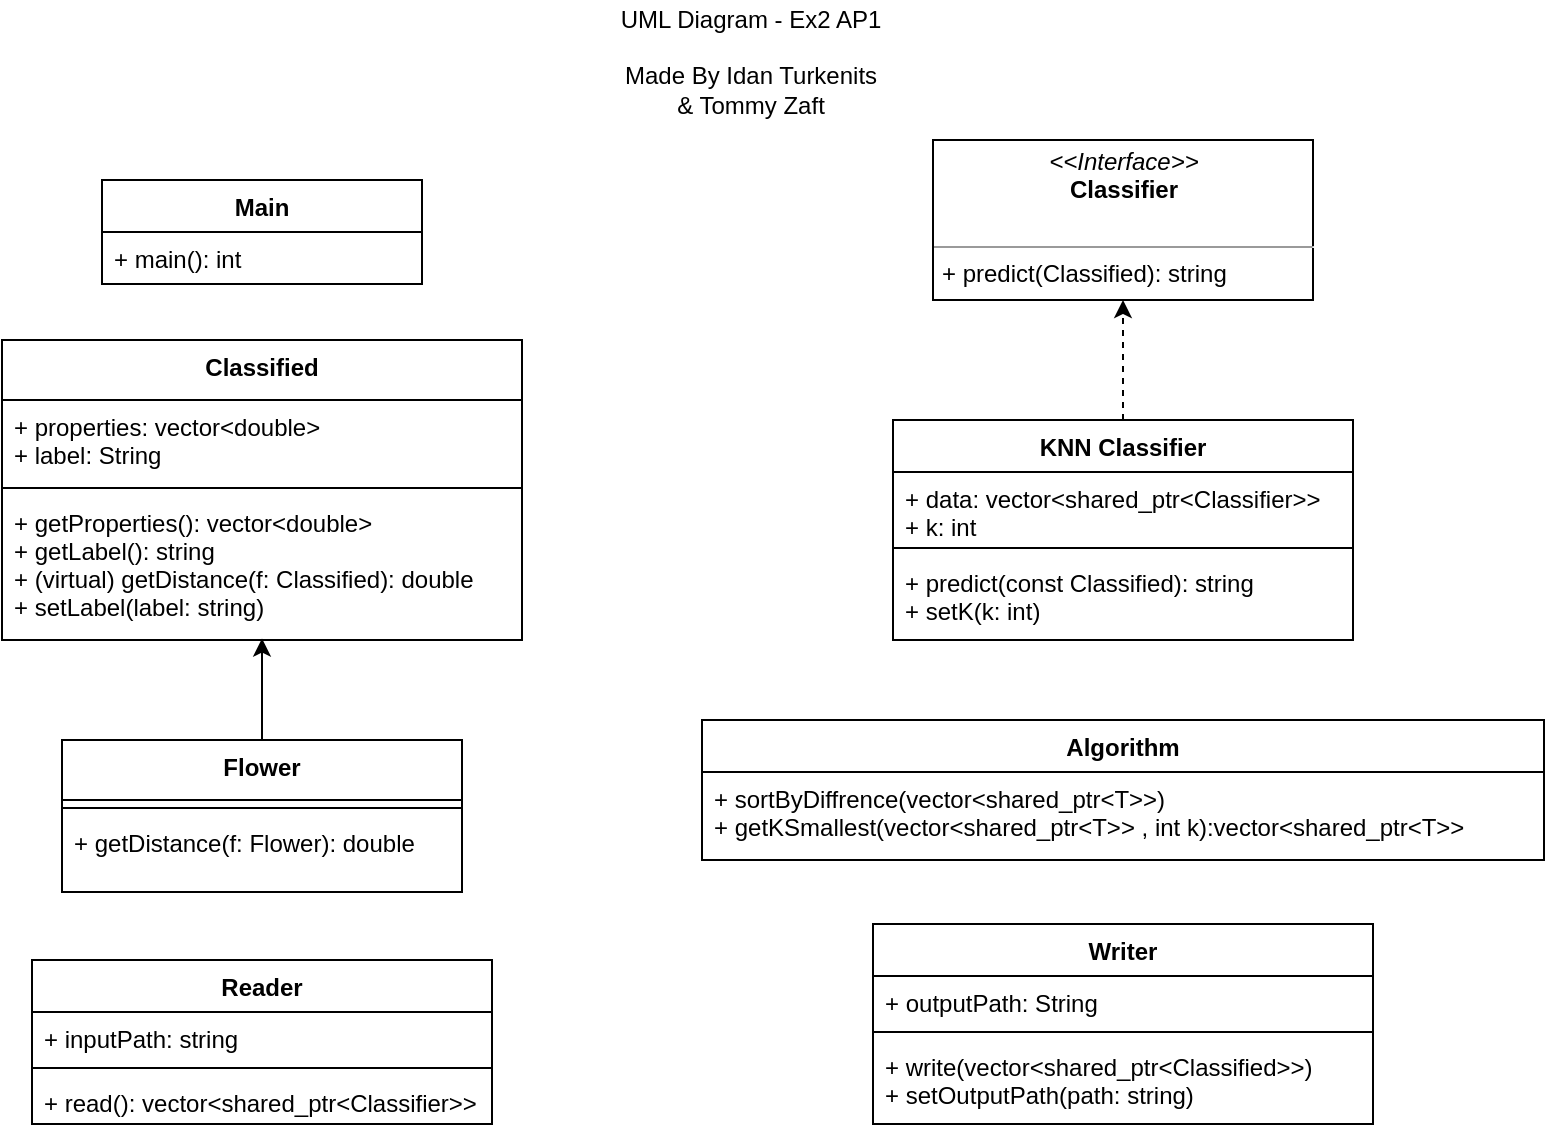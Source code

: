 <mxfile>
    <diagram id="C5RBs43oDa-KdzZeNtuy" name="Page-1">
        <mxGraphModel dx="1146" dy="790" grid="1" gridSize="10" guides="1" tooltips="1" connect="1" arrows="1" fold="1" page="1" pageScale="1" pageWidth="827" pageHeight="1169" math="0" shadow="0">
            <root>
                <mxCell id="WIyWlLk6GJQsqaUBKTNV-0"/>
                <mxCell id="WIyWlLk6GJQsqaUBKTNV-1" parent="WIyWlLk6GJQsqaUBKTNV-0"/>
                <mxCell id="8ABx8KzGzujFoB0wgl1V-0" value="Reader" style="swimlane;fontStyle=1;align=center;verticalAlign=top;childLayout=stackLayout;horizontal=1;startSize=26;horizontalStack=0;resizeParent=1;resizeParentMax=0;resizeLast=0;collapsible=1;marginBottom=0;" parent="WIyWlLk6GJQsqaUBKTNV-1" vertex="1">
                    <mxGeometry x="55" y="540" width="230" height="82" as="geometry">
                        <mxRectangle x="190" y="420" width="70" height="26" as="alternateBounds"/>
                    </mxGeometry>
                </mxCell>
                <mxCell id="8ABx8KzGzujFoB0wgl1V-1" value="+ inputPath: string&#10;" style="text;strokeColor=none;fillColor=none;align=left;verticalAlign=top;spacingLeft=4;spacingRight=4;overflow=hidden;rotatable=0;points=[[0,0.5],[1,0.5]];portConstraint=eastwest;" parent="8ABx8KzGzujFoB0wgl1V-0" vertex="1">
                    <mxGeometry y="26" width="230" height="24" as="geometry"/>
                </mxCell>
                <mxCell id="8ABx8KzGzujFoB0wgl1V-2" value="" style="line;strokeWidth=1;fillColor=none;align=left;verticalAlign=middle;spacingTop=-1;spacingLeft=3;spacingRight=3;rotatable=0;labelPosition=right;points=[];portConstraint=eastwest;" parent="8ABx8KzGzujFoB0wgl1V-0" vertex="1">
                    <mxGeometry y="50" width="230" height="8" as="geometry"/>
                </mxCell>
                <mxCell id="8ABx8KzGzujFoB0wgl1V-3" value="+ read(): vector&lt;shared_ptr&lt;Classifier&gt;&gt;" style="text;strokeColor=none;fillColor=none;align=left;verticalAlign=top;spacingLeft=4;spacingRight=4;overflow=hidden;rotatable=0;points=[[0,0.5],[1,0.5]];portConstraint=eastwest;" parent="8ABx8KzGzujFoB0wgl1V-0" vertex="1">
                    <mxGeometry y="58" width="230" height="24" as="geometry"/>
                </mxCell>
                <mxCell id="8ABx8KzGzujFoB0wgl1V-4" style="edgeStyle=orthogonalEdgeStyle;rounded=0;orthogonalLoop=1;jettySize=auto;html=1;exitX=0.5;exitY=0;exitDx=0;exitDy=0;dashed=1;entryX=0.5;entryY=1;entryDx=0;entryDy=0;" parent="WIyWlLk6GJQsqaUBKTNV-1" source="11" target="8ABx8KzGzujFoB0wgl1V-17" edge="1">
                    <mxGeometry relative="1" as="geometry">
                        <mxPoint x="380.5" y="270" as="targetPoint"/>
                    </mxGeometry>
                </mxCell>
                <mxCell id="21" style="edgeStyle=orthogonalEdgeStyle;rounded=0;orthogonalLoop=1;jettySize=auto;html=1;exitX=0.5;exitY=0;exitDx=0;exitDy=0;entryX=0.5;entryY=0.99;entryDx=0;entryDy=0;entryPerimeter=0;" parent="WIyWlLk6GJQsqaUBKTNV-1" source="8ABx8KzGzujFoB0wgl1V-9" target="18" edge="1">
                    <mxGeometry relative="1" as="geometry"/>
                </mxCell>
                <mxCell id="8ABx8KzGzujFoB0wgl1V-9" value="Flower" style="swimlane;fontStyle=1;align=center;verticalAlign=top;childLayout=stackLayout;horizontal=1;startSize=30;horizontalStack=0;resizeParent=1;resizeParentMax=0;resizeLast=0;collapsible=1;marginBottom=0;" parent="WIyWlLk6GJQsqaUBKTNV-1" vertex="1">
                    <mxGeometry x="70" y="430" width="200" height="76" as="geometry"/>
                </mxCell>
                <mxCell id="8ABx8KzGzujFoB0wgl1V-11" value="" style="line;strokeWidth=1;fillColor=none;align=left;verticalAlign=middle;spacingTop=-1;spacingLeft=3;spacingRight=3;rotatable=0;labelPosition=right;points=[];portConstraint=eastwest;" parent="8ABx8KzGzujFoB0wgl1V-9" vertex="1">
                    <mxGeometry y="30" width="200" height="8" as="geometry"/>
                </mxCell>
                <mxCell id="8ABx8KzGzujFoB0wgl1V-12" value="+ getDistance(f: Flower): double&#10;" style="text;strokeColor=none;fillColor=none;align=left;verticalAlign=top;spacingLeft=4;spacingRight=4;overflow=hidden;rotatable=0;points=[[0,0.5],[1,0.5]];portConstraint=eastwest;" parent="8ABx8KzGzujFoB0wgl1V-9" vertex="1">
                    <mxGeometry y="38" width="200" height="38" as="geometry"/>
                </mxCell>
                <mxCell id="8ABx8KzGzujFoB0wgl1V-13" value="Writer" style="swimlane;fontStyle=1;align=center;verticalAlign=top;childLayout=stackLayout;horizontal=1;startSize=26;horizontalStack=0;resizeParent=1;resizeParentMax=0;resizeLast=0;collapsible=1;marginBottom=0;" parent="WIyWlLk6GJQsqaUBKTNV-1" vertex="1">
                    <mxGeometry x="475.5" y="522" width="250" height="100" as="geometry"/>
                </mxCell>
                <mxCell id="8ABx8KzGzujFoB0wgl1V-14" value="+ outputPath: String" style="text;strokeColor=none;fillColor=none;align=left;verticalAlign=top;spacingLeft=4;spacingRight=4;overflow=hidden;rotatable=0;points=[[0,0.5],[1,0.5]];portConstraint=eastwest;" parent="8ABx8KzGzujFoB0wgl1V-13" vertex="1">
                    <mxGeometry y="26" width="250" height="24" as="geometry"/>
                </mxCell>
                <mxCell id="8ABx8KzGzujFoB0wgl1V-15" value="" style="line;strokeWidth=1;fillColor=none;align=left;verticalAlign=middle;spacingTop=-1;spacingLeft=3;spacingRight=3;rotatable=0;labelPosition=right;points=[];portConstraint=eastwest;" parent="8ABx8KzGzujFoB0wgl1V-13" vertex="1">
                    <mxGeometry y="50" width="250" height="8" as="geometry"/>
                </mxCell>
                <mxCell id="8ABx8KzGzujFoB0wgl1V-16" value="+ write(vector&lt;shared_ptr&lt;Classified&gt;&gt;)&#10;+ setOutputPath(path: string)" style="text;strokeColor=none;fillColor=none;align=left;verticalAlign=top;spacingLeft=4;spacingRight=4;overflow=hidden;rotatable=0;points=[[0,0.5],[1,0.5]];portConstraint=eastwest;" parent="8ABx8KzGzujFoB0wgl1V-13" vertex="1">
                    <mxGeometry y="58" width="250" height="42" as="geometry"/>
                </mxCell>
                <mxCell id="8ABx8KzGzujFoB0wgl1V-17" value="&lt;p style=&quot;margin: 0px ; margin-top: 4px ; text-align: center&quot;&gt;&lt;i&gt;&amp;lt;&amp;lt;Interface&amp;gt;&amp;gt;&lt;/i&gt;&lt;br&gt;&lt;b&gt;Classifier&lt;/b&gt;&lt;/p&gt;&lt;p style=&quot;margin: 0px ; margin-left: 4px&quot;&gt;&lt;br&gt;&lt;/p&gt;&lt;hr size=&quot;1&quot;&gt;&lt;p style=&quot;margin: 0px ; margin-left: 4px&quot;&gt;+ predict(Classified): string&lt;br&gt;&lt;br&gt;&lt;/p&gt;" style="verticalAlign=top;align=left;overflow=fill;fontSize=12;fontFamily=Helvetica;html=1;" parent="WIyWlLk6GJQsqaUBKTNV-1" vertex="1">
                    <mxGeometry x="505.5" y="130" width="190" height="80" as="geometry"/>
                </mxCell>
                <mxCell id="8ABx8KzGzujFoB0wgl1V-22" value="Main" style="swimlane;fontStyle=1;align=center;verticalAlign=top;childLayout=stackLayout;horizontal=1;startSize=26;horizontalStack=0;resizeParent=1;resizeParentMax=0;resizeLast=0;collapsible=1;marginBottom=0;" parent="WIyWlLk6GJQsqaUBKTNV-1" vertex="1">
                    <mxGeometry x="90" y="150" width="160" height="52" as="geometry"/>
                </mxCell>
                <mxCell id="8ABx8KzGzujFoB0wgl1V-25" value="+ main(): int" style="text;strokeColor=none;fillColor=none;align=left;verticalAlign=top;spacingLeft=4;spacingRight=4;overflow=hidden;rotatable=0;points=[[0,0.5],[1,0.5]];portConstraint=eastwest;" parent="8ABx8KzGzujFoB0wgl1V-22" vertex="1">
                    <mxGeometry y="26" width="160" height="26" as="geometry"/>
                </mxCell>
                <mxCell id="0" value="UML Diagram - Ex2 AP1" style="text;html=1;resizable=0;autosize=1;align=center;verticalAlign=middle;points=[];fillColor=none;strokeColor=none;rounded=0;" parent="WIyWlLk6GJQsqaUBKTNV-1" vertex="1">
                    <mxGeometry x="339" y="60" width="150" height="20" as="geometry"/>
                </mxCell>
                <mxCell id="1" value="Made By Idan Turkenits&lt;br&gt;&amp;amp; Tommy Zaft" style="text;html=1;align=center;verticalAlign=middle;resizable=0;points=[];autosize=1;strokeColor=none;imageWidth=50;" parent="WIyWlLk6GJQsqaUBKTNV-1" vertex="1">
                    <mxGeometry x="344" y="90" width="140" height="30" as="geometry"/>
                </mxCell>
                <mxCell id="2" value="Algorithm" style="swimlane;fontStyle=1;align=center;verticalAlign=top;childLayout=stackLayout;horizontal=1;startSize=26;horizontalStack=0;resizeParent=1;resizeParentMax=0;resizeLast=0;collapsible=1;marginBottom=0;" parent="WIyWlLk6GJQsqaUBKTNV-1" vertex="1">
                    <mxGeometry x="390" y="420" width="421" height="70" as="geometry">
                        <mxRectangle x="190" y="420" width="70" height="26" as="alternateBounds"/>
                    </mxGeometry>
                </mxCell>
                <mxCell id="5" value="+ sortByDiffrence(vector&lt;shared_ptr&lt;T&gt;&gt;)&#10;+ getKSmallest(vector&lt;shared_ptr&lt;T&gt;&gt; , int k):vector&lt;shared_ptr&lt;T&gt;&gt;" style="text;strokeColor=none;fillColor=none;align=left;verticalAlign=top;spacingLeft=4;spacingRight=4;overflow=hidden;rotatable=0;points=[[0,0.5],[1,0.5]];portConstraint=eastwest;" parent="2" vertex="1">
                    <mxGeometry y="26" width="421" height="44" as="geometry"/>
                </mxCell>
                <mxCell id="11" value="KNN Classifier" style="swimlane;fontStyle=1;align=center;verticalAlign=top;childLayout=stackLayout;horizontal=1;startSize=26;horizontalStack=0;resizeParent=1;resizeParentMax=0;resizeLast=0;collapsible=1;marginBottom=0;" parent="WIyWlLk6GJQsqaUBKTNV-1" vertex="1">
                    <mxGeometry x="485.5" y="270" width="230" height="110" as="geometry"/>
                </mxCell>
                <mxCell id="12" value="+ data: vector&lt;shared_ptr&lt;Classifier&gt;&gt;&#10;+ k: int" style="text;strokeColor=none;fillColor=none;align=left;verticalAlign=top;spacingLeft=4;spacingRight=4;overflow=hidden;rotatable=0;points=[[0,0.5],[1,0.5]];portConstraint=eastwest;" parent="11" vertex="1">
                    <mxGeometry y="26" width="230" height="34" as="geometry"/>
                </mxCell>
                <mxCell id="13" value="" style="line;strokeWidth=1;fillColor=none;align=left;verticalAlign=middle;spacingTop=-1;spacingLeft=3;spacingRight=3;rotatable=0;labelPosition=right;points=[];portConstraint=eastwest;" parent="11" vertex="1">
                    <mxGeometry y="60" width="230" height="8" as="geometry"/>
                </mxCell>
                <mxCell id="14" value="+ predict(const Classified): string&#10;+ setK(k: int)" style="text;strokeColor=none;fillColor=none;align=left;verticalAlign=top;spacingLeft=4;spacingRight=4;overflow=hidden;rotatable=0;points=[[0,0.5],[1,0.5]];portConstraint=eastwest;" parent="11" vertex="1">
                    <mxGeometry y="68" width="230" height="42" as="geometry"/>
                </mxCell>
                <mxCell id="15" value="Classified" style="swimlane;fontStyle=1;align=center;verticalAlign=top;childLayout=stackLayout;horizontal=1;startSize=30;horizontalStack=0;resizeParent=1;resizeParentMax=0;resizeLast=0;collapsible=1;marginBottom=0;" parent="WIyWlLk6GJQsqaUBKTNV-1" vertex="1">
                    <mxGeometry x="40" y="230" width="260" height="150" as="geometry"/>
                </mxCell>
                <mxCell id="16" value="+ properties: vector&lt;double&gt;&#10;+ label: String" style="text;strokeColor=none;fillColor=none;align=left;verticalAlign=top;spacingLeft=4;spacingRight=4;overflow=hidden;rotatable=0;points=[[0,0.5],[1,0.5]];portConstraint=eastwest;" parent="15" vertex="1">
                    <mxGeometry y="30" width="260" height="40" as="geometry"/>
                </mxCell>
                <mxCell id="17" value="" style="line;strokeWidth=1;fillColor=none;align=left;verticalAlign=middle;spacingTop=-1;spacingLeft=3;spacingRight=3;rotatable=0;labelPosition=right;points=[];portConstraint=eastwest;" parent="15" vertex="1">
                    <mxGeometry y="70" width="260" height="8" as="geometry"/>
                </mxCell>
                <mxCell id="18" value="+ getProperties(): vector&lt;double&gt;&#10;+ getLabel(): string&#10;+ (virtual) getDistance(f: Classified): double&#10;+ setLabel(label: string)" style="text;strokeColor=none;fillColor=none;align=left;verticalAlign=top;spacingLeft=4;spacingRight=4;overflow=hidden;rotatable=0;points=[[0,0.5],[1,0.5]];portConstraint=eastwest;" parent="15" vertex="1">
                    <mxGeometry y="78" width="260" height="72" as="geometry"/>
                </mxCell>
            </root>
        </mxGraphModel>
    </diagram>
</mxfile>